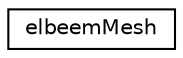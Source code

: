 digraph G
{
  edge [fontname="Helvetica",fontsize="10",labelfontname="Helvetica",labelfontsize="10"];
  node [fontname="Helvetica",fontsize="10",shape=record];
  rankdir=LR;
  Node1 [label="elbeemMesh",height=0.2,width=0.4,color="black", fillcolor="white", style="filled",URL="$d1/d67/structelbeemMesh.html"];
}
